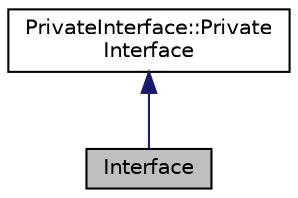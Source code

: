 digraph "Interface"
{
 // LATEX_PDF_SIZE
  edge [fontname="Helvetica",fontsize="10",labelfontname="Helvetica",labelfontsize="10"];
  node [fontname="Helvetica",fontsize="10",shape=record];
  Node1 [label="Interface",height=0.2,width=0.4,color="black", fillcolor="grey75", style="filled", fontcolor="black",tooltip=" "];
  Node2 -> Node1 [dir="back",color="midnightblue",fontsize="10",style="solid",fontname="Helvetica"];
  Node2 [label="PrivateInterface::Private\lInterface",height=0.2,width=0.4,color="black", fillcolor="white", style="filled",URL="$structPrivateInterface_1_1PrivateInterface.html",tooltip="The PrivateInterface This provides a virtual destructor to interface."];
}

